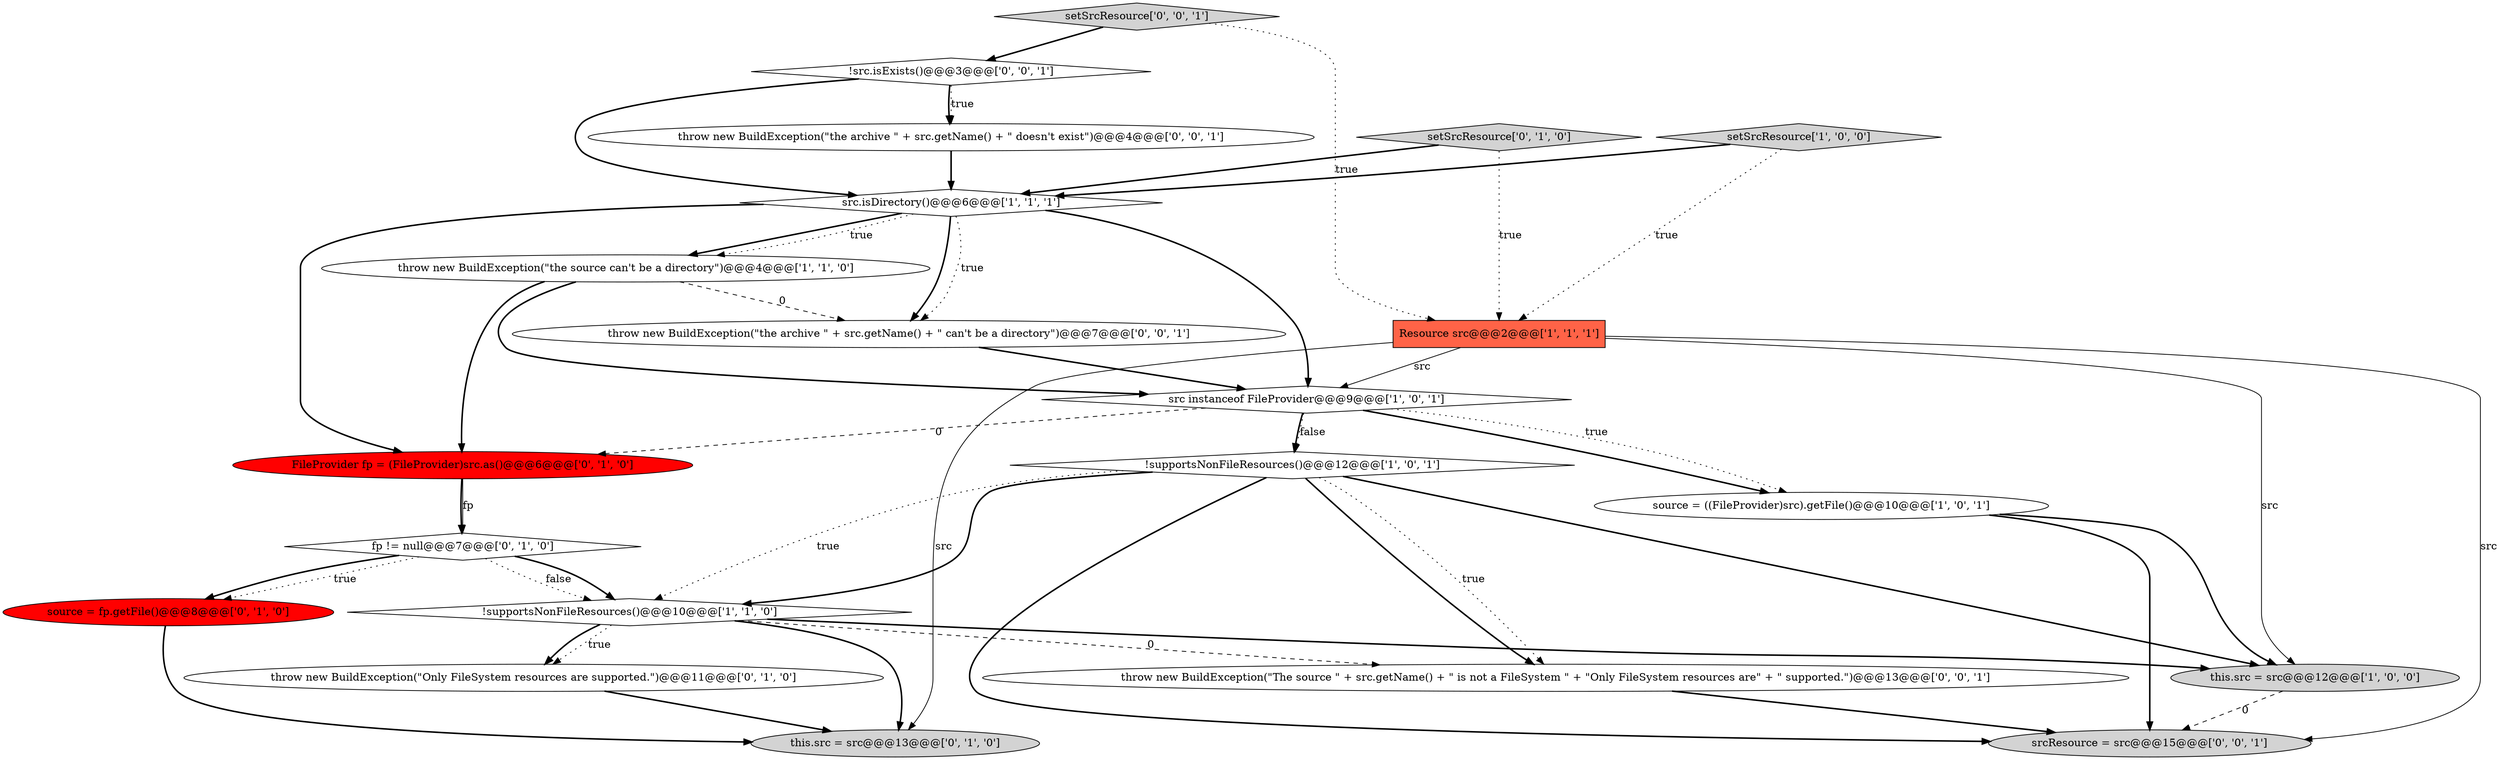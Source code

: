digraph {
2 [style = filled, label = "!supportsNonFileResources()@@@12@@@['1', '0', '1']", fillcolor = white, shape = diamond image = "AAA0AAABBB1BBB"];
15 [style = filled, label = "srcResource = src@@@15@@@['0', '0', '1']", fillcolor = lightgray, shape = ellipse image = "AAA0AAABBB3BBB"];
18 [style = filled, label = "!src.isExists()@@@3@@@['0', '0', '1']", fillcolor = white, shape = diamond image = "AAA0AAABBB3BBB"];
8 [style = filled, label = "setSrcResource['1', '0', '0']", fillcolor = lightgray, shape = diamond image = "AAA0AAABBB1BBB"];
11 [style = filled, label = "FileProvider fp = (FileProvider)src.as()@@@6@@@['0', '1', '0']", fillcolor = red, shape = ellipse image = "AAA1AAABBB2BBB"];
13 [style = filled, label = "setSrcResource['0', '1', '0']", fillcolor = lightgray, shape = diamond image = "AAA0AAABBB2BBB"];
16 [style = filled, label = "throw new BuildException(\"the archive \" + src.getName() + \" doesn't exist\")@@@4@@@['0', '0', '1']", fillcolor = white, shape = ellipse image = "AAA0AAABBB3BBB"];
4 [style = filled, label = "Resource src@@@2@@@['1', '1', '1']", fillcolor = tomato, shape = box image = "AAA0AAABBB1BBB"];
0 [style = filled, label = "src.isDirectory()@@@6@@@['1', '1', '1']", fillcolor = white, shape = diamond image = "AAA0AAABBB1BBB"];
9 [style = filled, label = "throw new BuildException(\"Only FileSystem resources are supported.\")@@@11@@@['0', '1', '0']", fillcolor = white, shape = ellipse image = "AAA0AAABBB2BBB"];
10 [style = filled, label = "this.src = src@@@13@@@['0', '1', '0']", fillcolor = lightgray, shape = ellipse image = "AAA0AAABBB2BBB"];
19 [style = filled, label = "throw new BuildException(\"the archive \" + src.getName() + \" can't be a directory\")@@@7@@@['0', '0', '1']", fillcolor = white, shape = ellipse image = "AAA0AAABBB3BBB"];
17 [style = filled, label = "throw new BuildException(\"The source \" + src.getName() + \" is not a FileSystem \" + \"Only FileSystem resources are\" + \" supported.\")@@@13@@@['0', '0', '1']", fillcolor = white, shape = ellipse image = "AAA0AAABBB3BBB"];
14 [style = filled, label = "source = fp.getFile()@@@8@@@['0', '1', '0']", fillcolor = red, shape = ellipse image = "AAA1AAABBB2BBB"];
7 [style = filled, label = "!supportsNonFileResources()@@@10@@@['1', '1', '0']", fillcolor = white, shape = diamond image = "AAA0AAABBB1BBB"];
1 [style = filled, label = "source = ((FileProvider)src).getFile()@@@10@@@['1', '0', '1']", fillcolor = white, shape = ellipse image = "AAA0AAABBB1BBB"];
12 [style = filled, label = "fp != null@@@7@@@['0', '1', '0']", fillcolor = white, shape = diamond image = "AAA0AAABBB2BBB"];
3 [style = filled, label = "src instanceof FileProvider@@@9@@@['1', '0', '1']", fillcolor = white, shape = diamond image = "AAA0AAABBB1BBB"];
5 [style = filled, label = "this.src = src@@@12@@@['1', '0', '0']", fillcolor = lightgray, shape = ellipse image = "AAA0AAABBB1BBB"];
20 [style = filled, label = "setSrcResource['0', '0', '1']", fillcolor = lightgray, shape = diamond image = "AAA0AAABBB3BBB"];
6 [style = filled, label = "throw new BuildException(\"the source can't be a directory\")@@@4@@@['1', '1', '0']", fillcolor = white, shape = ellipse image = "AAA0AAABBB1BBB"];
1->5 [style = bold, label=""];
0->3 [style = bold, label=""];
2->17 [style = bold, label=""];
6->3 [style = bold, label=""];
16->0 [style = bold, label=""];
12->7 [style = dotted, label="false"];
3->1 [style = bold, label=""];
4->5 [style = solid, label="src"];
18->16 [style = dotted, label="true"];
0->6 [style = bold, label=""];
7->10 [style = bold, label=""];
0->19 [style = bold, label=""];
0->19 [style = dotted, label="true"];
7->17 [style = dashed, label="0"];
4->3 [style = solid, label="src"];
1->15 [style = bold, label=""];
2->17 [style = dotted, label="true"];
14->10 [style = bold, label=""];
0->11 [style = bold, label=""];
11->12 [style = bold, label=""];
7->9 [style = dotted, label="true"];
9->10 [style = bold, label=""];
0->6 [style = dotted, label="true"];
8->4 [style = dotted, label="true"];
12->7 [style = bold, label=""];
4->10 [style = solid, label="src"];
8->0 [style = bold, label=""];
7->9 [style = bold, label=""];
20->18 [style = bold, label=""];
12->14 [style = dotted, label="true"];
7->5 [style = bold, label=""];
3->2 [style = bold, label=""];
11->12 [style = solid, label="fp"];
20->4 [style = dotted, label="true"];
4->15 [style = solid, label="src"];
2->7 [style = dotted, label="true"];
6->11 [style = bold, label=""];
2->15 [style = bold, label=""];
6->19 [style = dashed, label="0"];
12->14 [style = bold, label=""];
17->15 [style = bold, label=""];
13->0 [style = bold, label=""];
2->7 [style = bold, label=""];
3->11 [style = dashed, label="0"];
5->15 [style = dashed, label="0"];
3->2 [style = dotted, label="false"];
3->1 [style = dotted, label="true"];
19->3 [style = bold, label=""];
18->0 [style = bold, label=""];
13->4 [style = dotted, label="true"];
2->5 [style = bold, label=""];
18->16 [style = bold, label=""];
}
